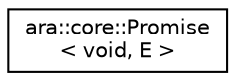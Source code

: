 digraph "Graphical Class Hierarchy"
{
 // LATEX_PDF_SIZE
  edge [fontname="Helvetica",fontsize="10",labelfontname="Helvetica",labelfontsize="10"];
  node [fontname="Helvetica",fontsize="10",shape=record];
  rankdir="LR";
  Node0 [label="ara::core::Promise\l\< void, E \>",height=0.2,width=0.4,color="black", fillcolor="white", style="filled",URL="$classara_1_1core_1_1Promise_3_01void_00_01E_01_4.html",tooltip="Specialization of class Promise for \"void\" values."];
}
